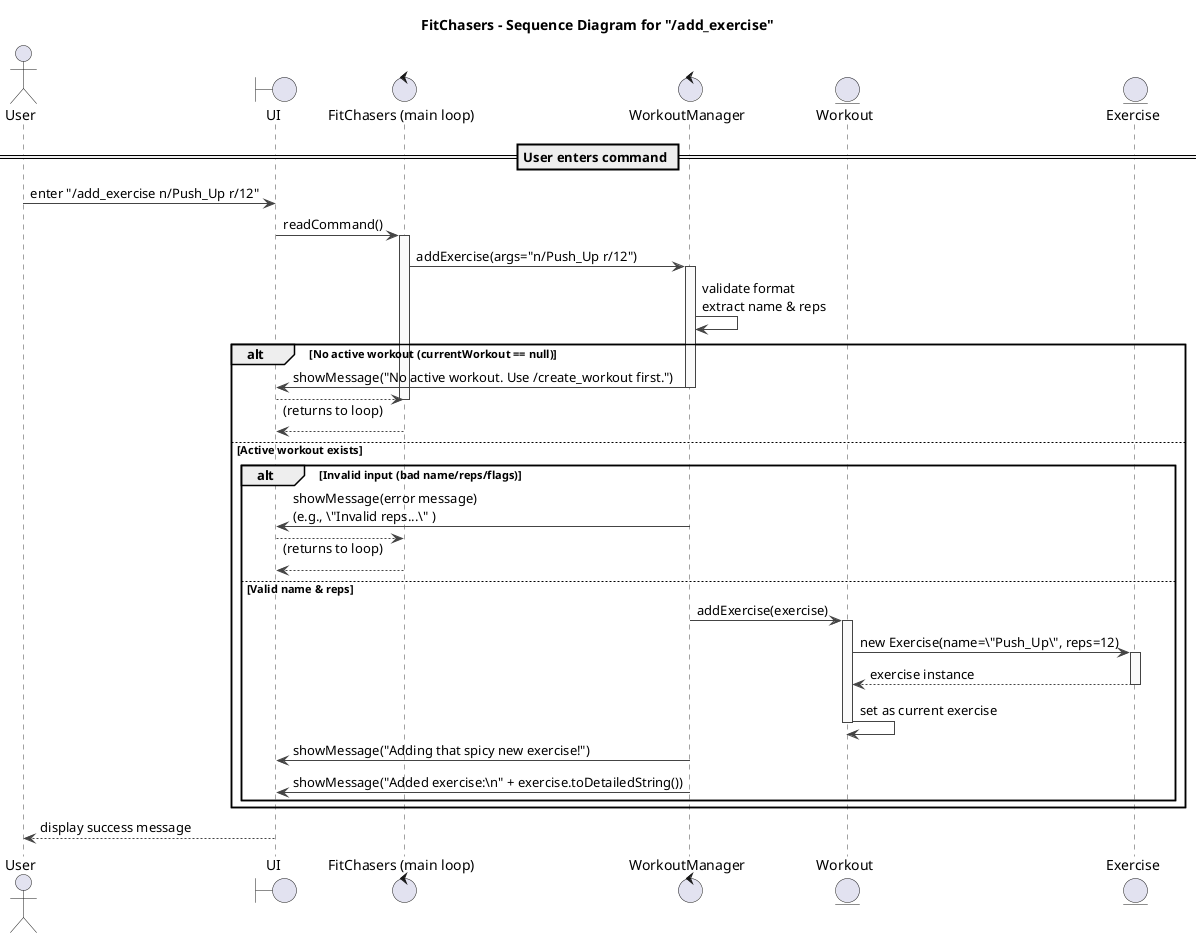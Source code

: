 
@startuml
title FitChasers – Sequence Diagram for "/add_exercise"

skinparam shadowing false
skinparam responseMessageBelowArrow true
skinparam sequence {
  ArrowColor #444
  LifeLineBorderColor #444
  LifeLineBackgroundColor #FAFAFA
  ParticipantBorderColor #222
  ParticipantBackgroundColor #F7F7F7
  BoxBorderColor #AAA
  BoxBackgroundColor #FFF
  NoteBorderColor #AAA
  NoteBackgroundColor #FFF
}

actor User
boundary UI as "UI"
control FitChasers as "FitChasers (main loop)"
control WM as "WorkoutManager"
entity W as "Workout"
entity E as "Exercise"

== User enters command ==
User -> UI : enter "/add_exercise n/Push_Up r/12"

UI -> FitChasers : readCommand()
activate FitChasers
FitChasers -> WM : addExercise(args="n/Push_Up r/12")
activate WM

' --- Parse & guard checks ---
WM -> WM : validate format\nextract name & reps
alt No active workout (currentWorkout == null)
  WM -> UI : showMessage("No active workout. Use /create_workout first.")
  deactivate WM
  FitChasers <-- UI : (returns to loop)
  deactivate FitChasers
  return
else Active workout exists
  alt Invalid input (bad name/reps/flags)
    WM -> UI : showMessage(error message)\n(e.g., \"Invalid reps...\" )
    deactivate WM
    FitChasers <-- UI : (returns to loop)
    deactivate FitChasers
    return
  else Valid name & reps
    ' --- Create Exercise and add to current workout ---
    WM -> W : addExercise(exercise)
    activate W
    W -> E ++ : new Exercise(name=\"Push_Up\", reps=12)
    E --> W -- : exercise instance
    W -> W : set as current exercise
    deactivate W

    ' --- Report success ---
    WM -> UI : showMessage("Adding that spicy new exercise!")
    WM -> UI : showMessage("Added exercise:\\n" + exercise.toDetailedString())
  end
end

deactivate WM
deactivate FitChasers

' Optional: outcome shown back to user
UI --> User : display success message

@enduml
